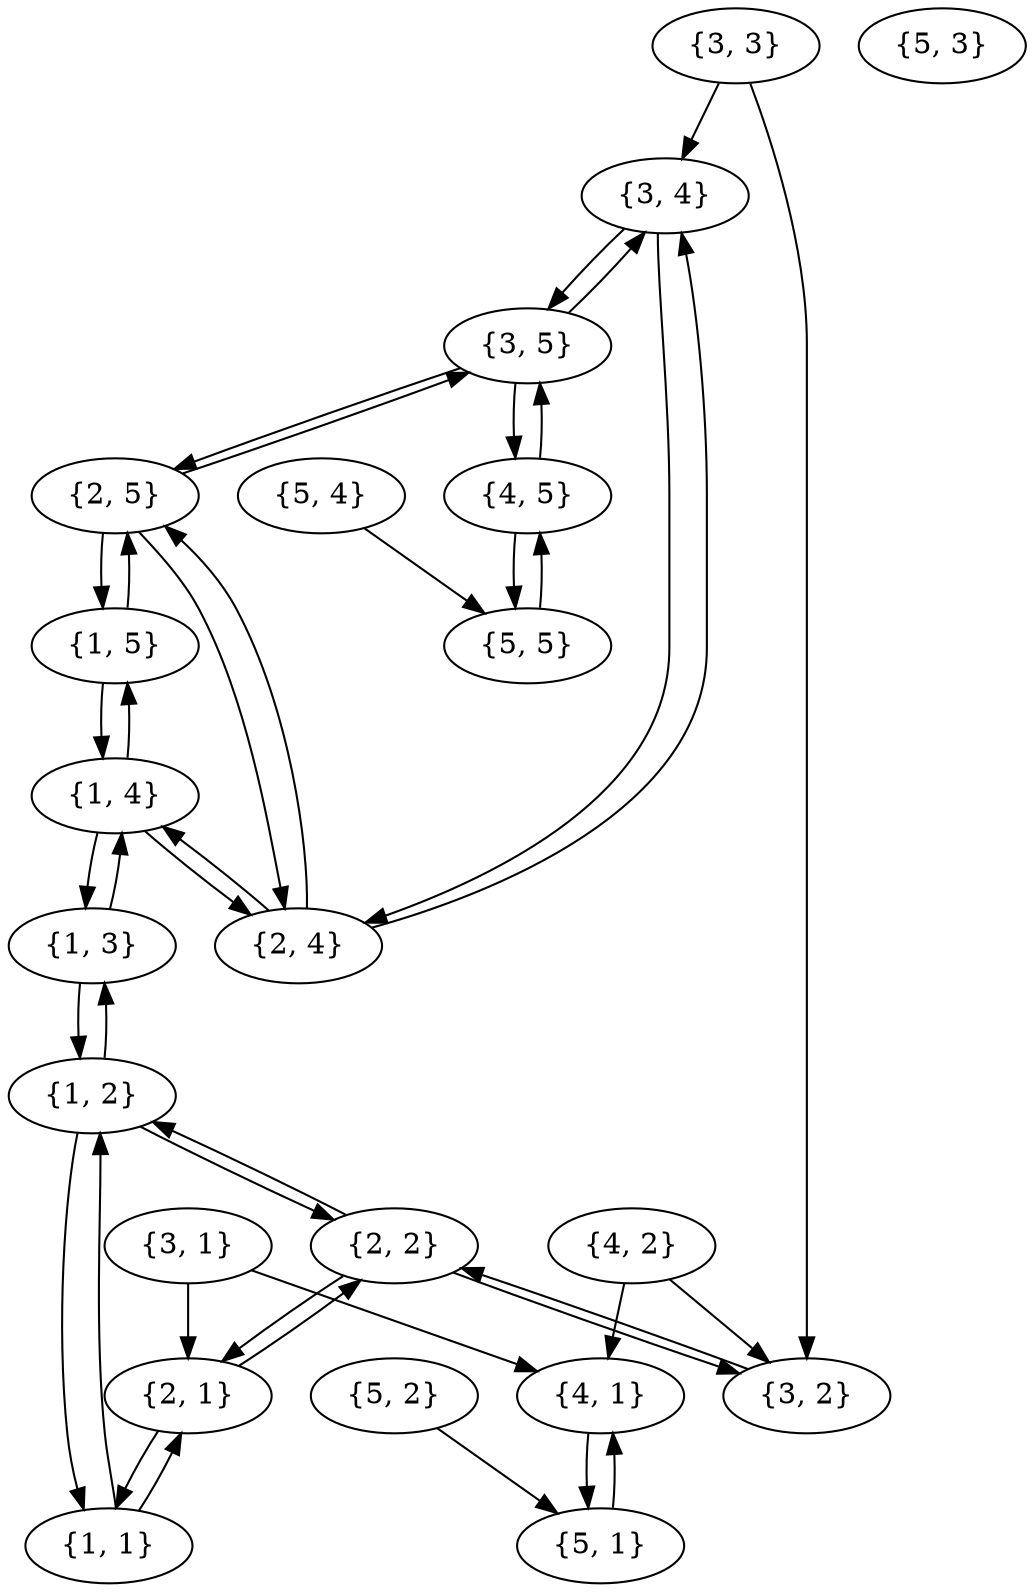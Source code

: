 strict digraph {
    "{3, 3}"
    "{5, 4}"
    "{2, 2}"
    "{3, 4}"
    "{5, 5}"
    "{1, 5}"
    "{1, 1}"
    "{3, 5}"
    "{1, 4}"
    "{2, 4}"
    "{2, 5}"
    "{2, 1}"
    "{5, 1}"
    "{5, 2}"
    "{5, 3}"
    "{3, 1}"
    "{4, 2}"
    "{4, 5}"
    "{3, 2}"
    "{1, 2}"
    "{4, 1}"
    "{1, 3}"
    "{3, 3}" -> "{3, 4}" [weight=1]
    "{3, 3}" -> "{3, 2}" [weight=1]
    "{5, 4}" -> "{5, 5}" [weight=1]
    "{2, 2}" -> "{2, 1}" [weight=1]
    "{2, 2}" -> "{3, 2}" [weight=1]
    "{2, 2}" -> "{1, 2}" [weight=1]
    "{3, 4}" -> "{3, 5}" [weight=1]
    "{3, 4}" -> "{2, 4}" [weight=1]
    "{5, 5}" -> "{4, 5}" [weight=1]
    "{1, 5}" -> "{1, 4}" [weight=1]
    "{1, 5}" -> "{2, 5}" [weight=1]
    "{1, 1}" -> "{2, 1}" [weight=1]
    "{1, 1}" -> "{1, 2}" [weight=1]
    "{3, 5}" -> "{3, 4}" [weight=1]
    "{3, 5}" -> "{2, 5}" [weight=1]
    "{3, 5}" -> "{4, 5}" [weight=1]
    "{1, 4}" -> "{1, 5}" [weight=1]
    "{1, 4}" -> "{2, 4}" [weight=1]
    "{1, 4}" -> "{1, 3}" [weight=1]
    "{2, 4}" -> "{3, 4}" [weight=1]
    "{2, 4}" -> "{1, 4}" [weight=1]
    "{2, 4}" -> "{2, 5}" [weight=1]
    "{2, 5}" -> "{1, 5}" [weight=1]
    "{2, 5}" -> "{3, 5}" [weight=1]
    "{2, 5}" -> "{2, 4}" [weight=1]
    "{2, 1}" -> "{2, 2}" [weight=1]
    "{2, 1}" -> "{1, 1}" [weight=1]
    "{5, 1}" -> "{4, 1}" [weight=1]
    "{5, 2}" -> "{5, 1}" [weight=1]
    "{3, 1}" -> "{2, 1}" [weight=1]
    "{3, 1}" -> "{4, 1}" [weight=1]
    "{4, 2}" -> "{3, 2}" [weight=1]
    "{4, 2}" -> "{4, 1}" [weight=1]
    "{4, 5}" -> "{5, 5}" [weight=1]
    "{4, 5}" -> "{3, 5}" [weight=1]
    "{3, 2}" -> "{2, 2}" [weight=1]
    "{1, 2}" -> "{2, 2}" [weight=1]
    "{1, 2}" -> "{1, 1}" [weight=1]
    "{1, 2}" -> "{1, 3}" [weight=1]
    "{4, 1}" -> "{5, 1}" [weight=1]
    "{1, 3}" -> "{1, 4}" [weight=1]
    "{1, 3}" -> "{1, 2}" [weight=1]
}
